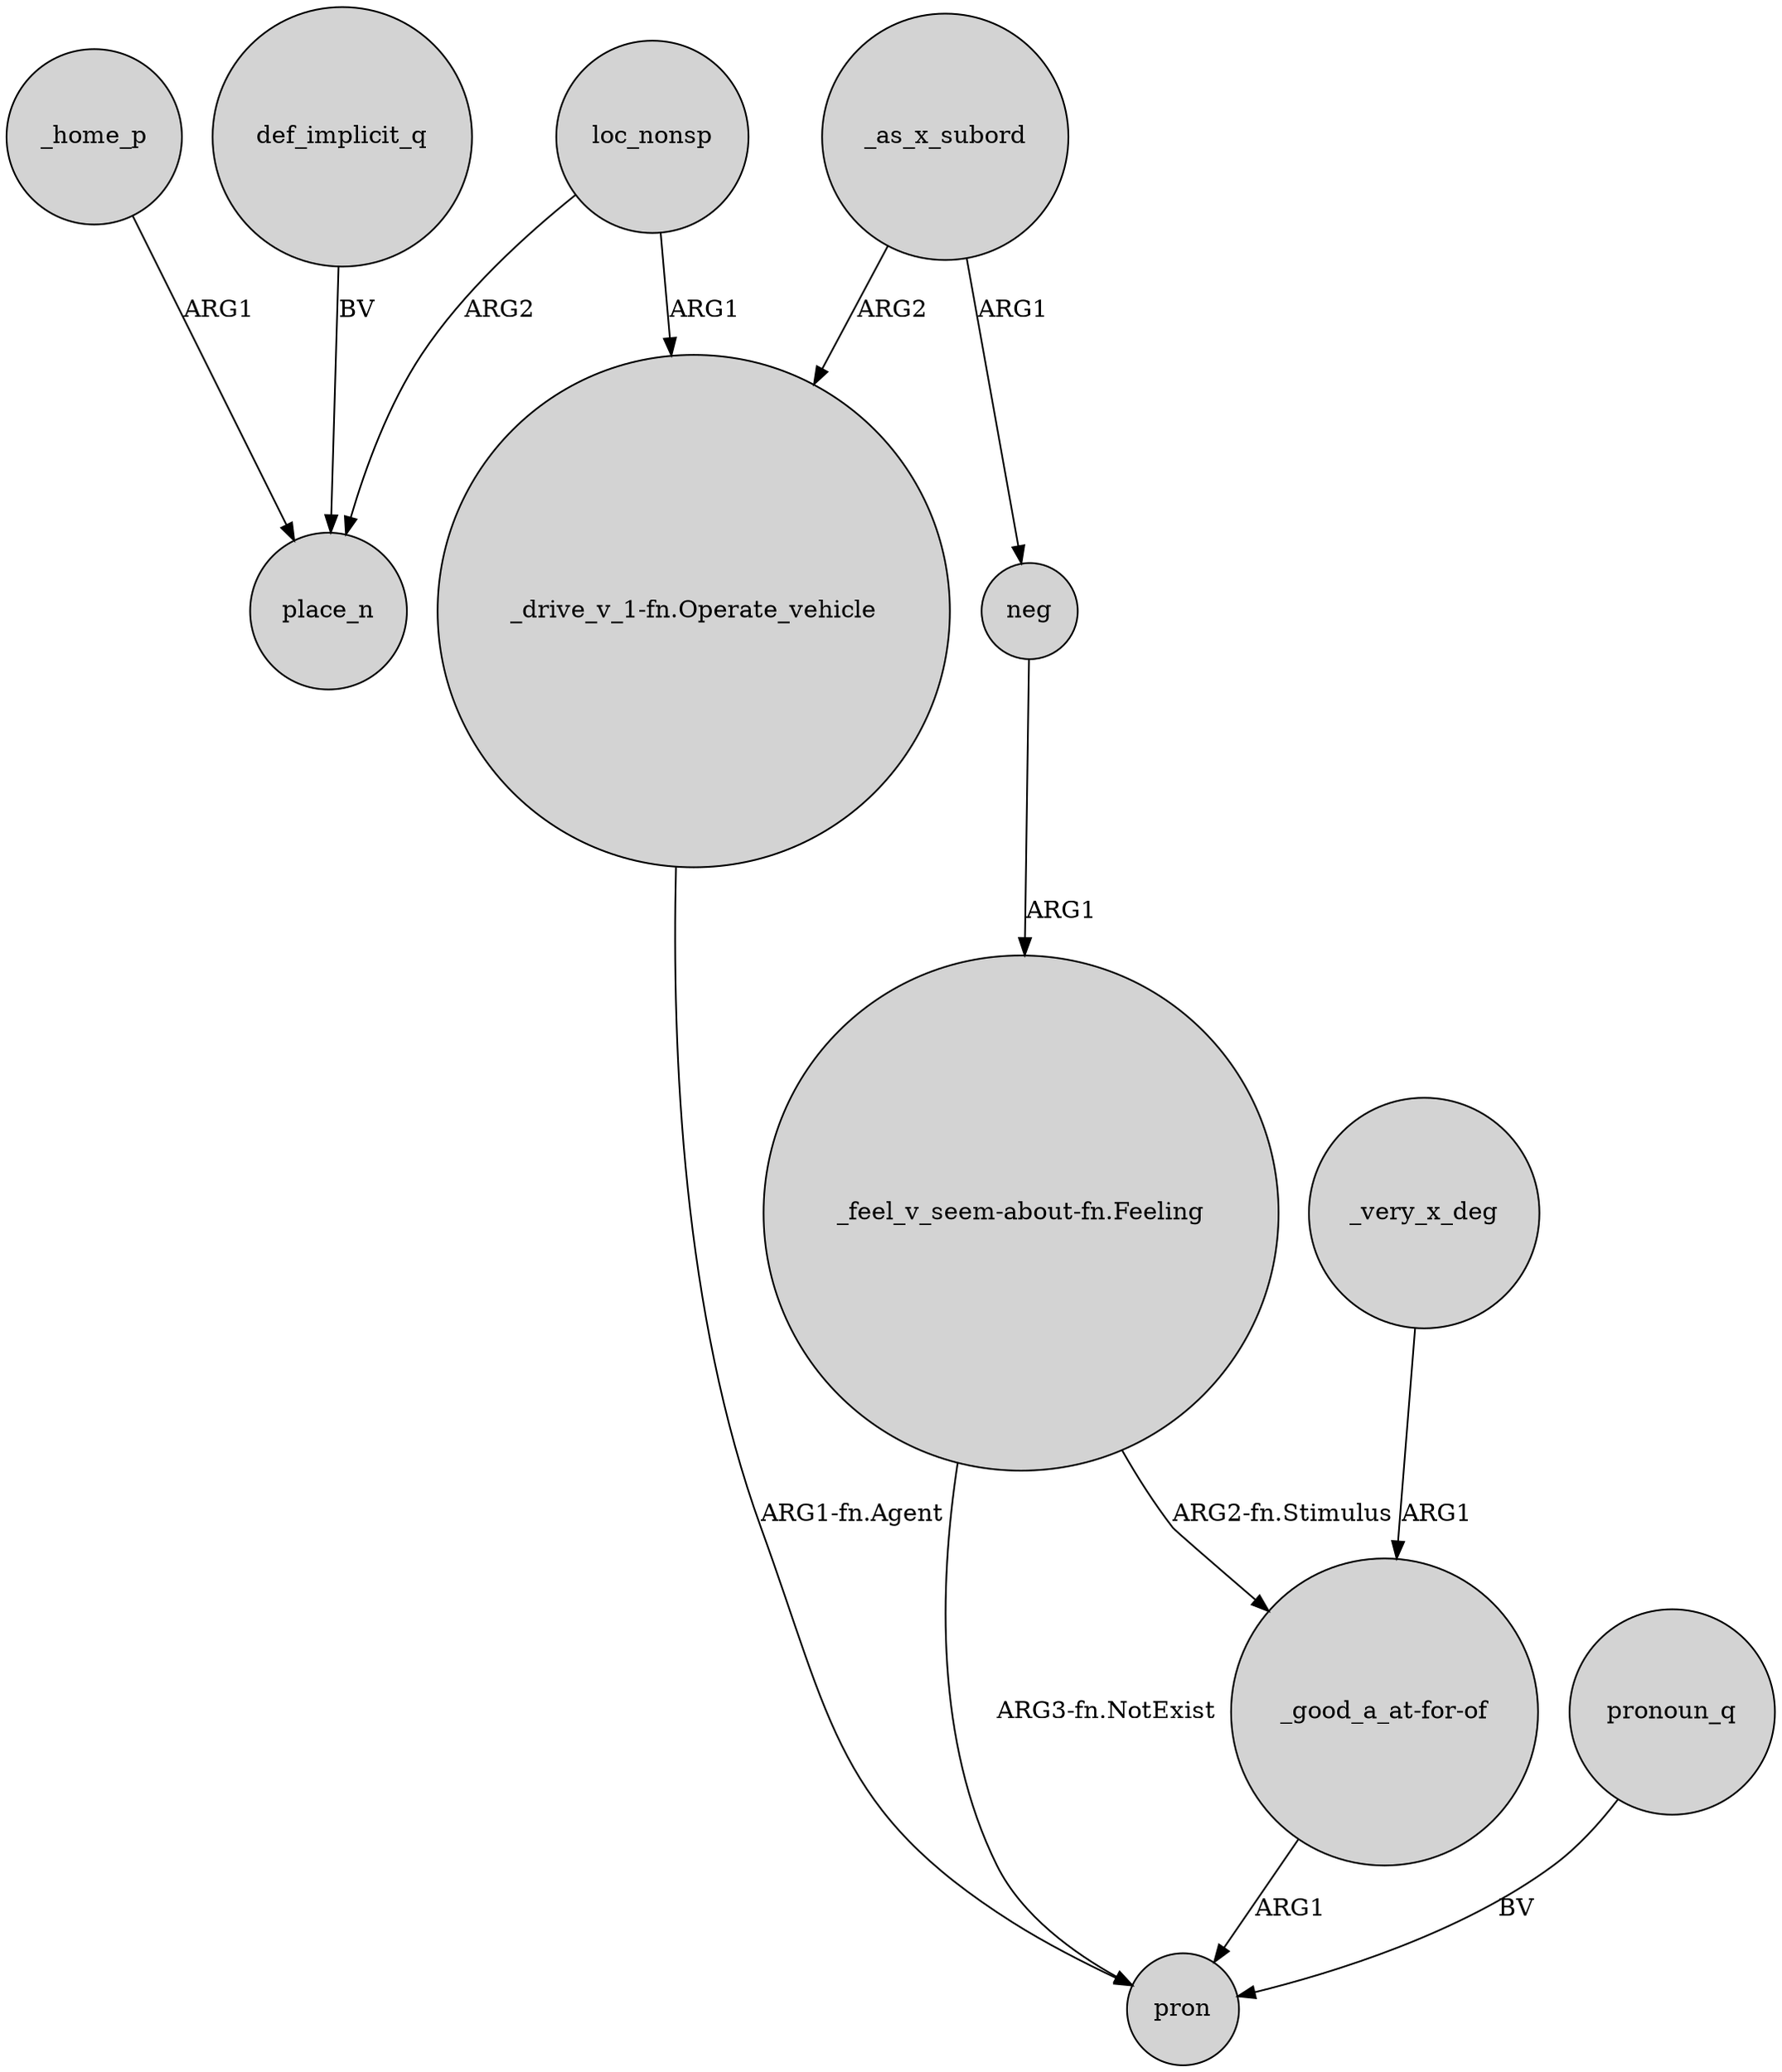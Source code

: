 digraph {
	node [shape=circle style=filled]
	"_feel_v_seem-about-fn.Feeling" -> pron [label="ARG3-fn.NotExist"]
	loc_nonsp -> place_n [label=ARG2]
	_as_x_subord -> neg [label=ARG1]
	neg -> "_feel_v_seem-about-fn.Feeling" [label=ARG1]
	def_implicit_q -> place_n [label=BV]
	_as_x_subord -> "_drive_v_1-fn.Operate_vehicle" [label=ARG2]
	"_drive_v_1-fn.Operate_vehicle" -> pron [label="ARG1-fn.Agent"]
	_very_x_deg -> "_good_a_at-for-of" [label=ARG1]
	loc_nonsp -> "_drive_v_1-fn.Operate_vehicle" [label=ARG1]
	_home_p -> place_n [label=ARG1]
	"_feel_v_seem-about-fn.Feeling" -> "_good_a_at-for-of" [label="ARG2-fn.Stimulus"]
	"_good_a_at-for-of" -> pron [label=ARG1]
	pronoun_q -> pron [label=BV]
}
